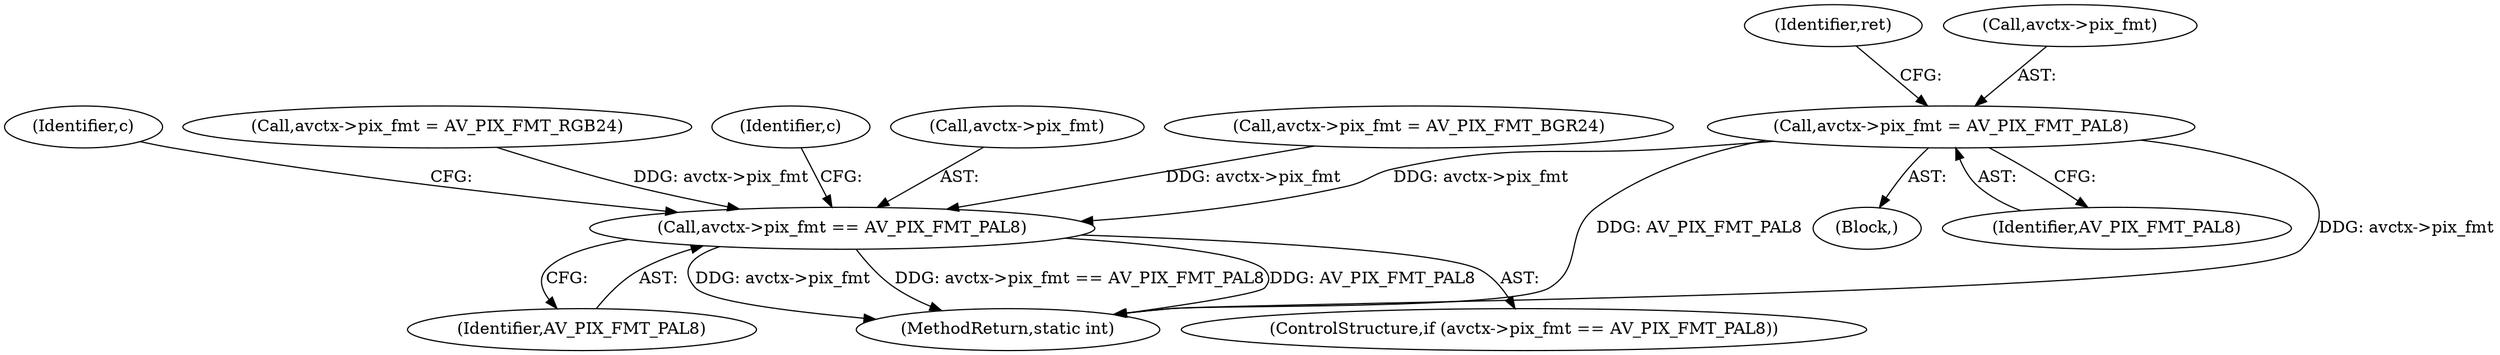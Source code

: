 digraph "0_FFmpeg_1e42736b95065c69a7481d0cf55247024f54b660@pointer" {
"1000349" [label="(Call,avctx->pix_fmt = AV_PIX_FMT_PAL8)"];
"1000494" [label="(Call,avctx->pix_fmt == AV_PIX_FMT_PAL8)"];
"1000501" [label="(Identifier,c)"];
"1000441" [label="(Identifier,ret)"];
"1000419" [label="(Call,avctx->pix_fmt = AV_PIX_FMT_RGB24)"];
"1000348" [label="(Block,)"];
"1000498" [label="(Identifier,AV_PIX_FMT_PAL8)"];
"1000506" [label="(Identifier,c)"];
"1000349" [label="(Call,avctx->pix_fmt = AV_PIX_FMT_PAL8)"];
"1000353" [label="(Identifier,AV_PIX_FMT_PAL8)"];
"1000495" [label="(Call,avctx->pix_fmt)"];
"1000514" [label="(MethodReturn,static int)"];
"1000494" [label="(Call,avctx->pix_fmt == AV_PIX_FMT_PAL8)"];
"1000392" [label="(Call,avctx->pix_fmt = AV_PIX_FMT_BGR24)"];
"1000350" [label="(Call,avctx->pix_fmt)"];
"1000493" [label="(ControlStructure,if (avctx->pix_fmt == AV_PIX_FMT_PAL8))"];
"1000349" -> "1000348"  [label="AST: "];
"1000349" -> "1000353"  [label="CFG: "];
"1000350" -> "1000349"  [label="AST: "];
"1000353" -> "1000349"  [label="AST: "];
"1000441" -> "1000349"  [label="CFG: "];
"1000349" -> "1000514"  [label="DDG: AV_PIX_FMT_PAL8"];
"1000349" -> "1000514"  [label="DDG: avctx->pix_fmt"];
"1000349" -> "1000494"  [label="DDG: avctx->pix_fmt"];
"1000494" -> "1000493"  [label="AST: "];
"1000494" -> "1000498"  [label="CFG: "];
"1000495" -> "1000494"  [label="AST: "];
"1000498" -> "1000494"  [label="AST: "];
"1000501" -> "1000494"  [label="CFG: "];
"1000506" -> "1000494"  [label="CFG: "];
"1000494" -> "1000514"  [label="DDG: avctx->pix_fmt == AV_PIX_FMT_PAL8"];
"1000494" -> "1000514"  [label="DDG: AV_PIX_FMT_PAL8"];
"1000494" -> "1000514"  [label="DDG: avctx->pix_fmt"];
"1000419" -> "1000494"  [label="DDG: avctx->pix_fmt"];
"1000392" -> "1000494"  [label="DDG: avctx->pix_fmt"];
}
